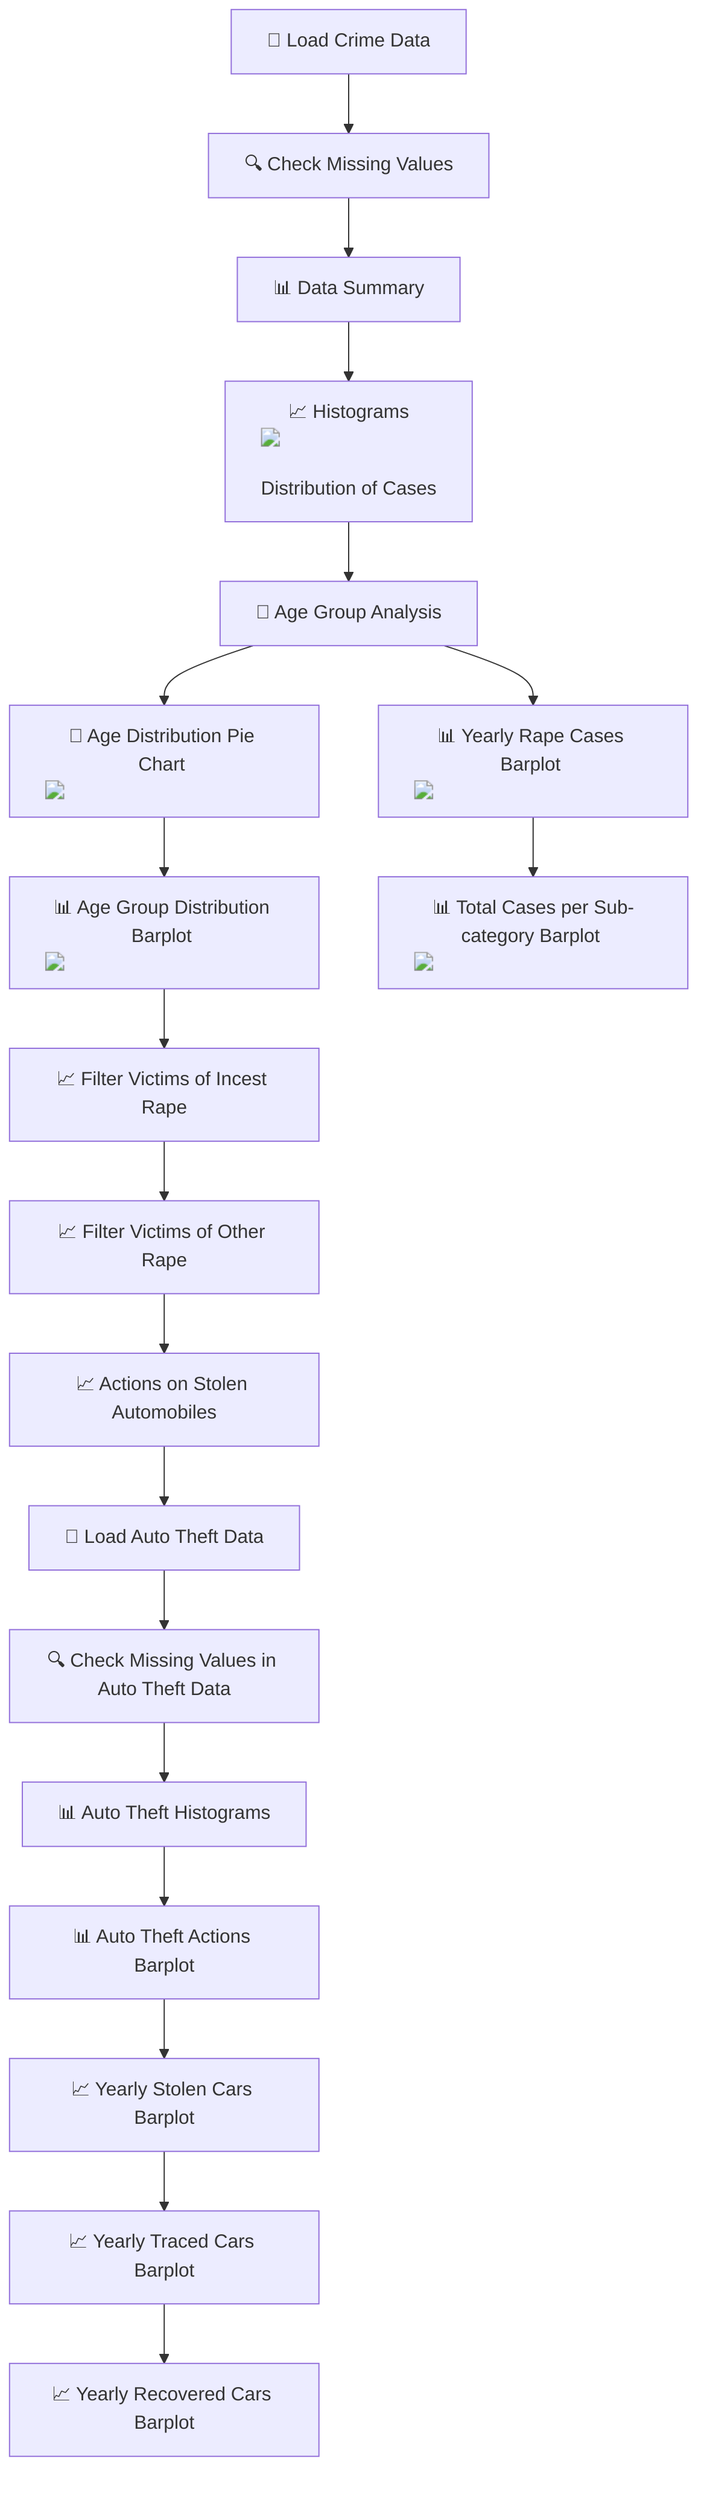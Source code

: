 flowchart TD
    A["📁 Load Crime Data"] --> B["🔍 Check Missing Values"]
    B --> C["📊 Data Summary"]
    C --> D["📈 Histograms <img src='dummy_plots/hist_template.svg' /> <br/> Distribution of Cases"]
    D --> E["🧮 Age Group Analysis"]
    E --> F["🍰 Age Distribution Pie Chart <img src='dummy_plots/pie_chart_template.svg' />"]
    E --> G["📊 Yearly Rape Cases Barplot <img src='dummy_plots/barplot_template.svg' />"]
    F --> H["📊 Age Group Distribution Barplot <img src='dummy_plots/barplot_template.svg' />"]
    G --> I["📊 Total Cases per Sub-category Barplot <img src='dummy_plots/barplot_template.svg' />"]
    H --> J["📈 Filter Victims of Incest Rape"]
    J --> K["📈 Filter Victims of Other Rape"]
    K --> L["📈 Actions on Stolen Automobiles"]
    L --> M["🔄 Load Auto Theft Data"]
    M --> N["🔍 Check Missing Values in Auto Theft Data"]
    N --> O["📊 Auto Theft Histograms"]
    O --> P["📊 Auto Theft Actions Barplot"]
    P --> Q["📈 Yearly Stolen Cars Barplot"]
    Q --> R["📈 Yearly Traced Cars Barplot"]
    R --> S["📈 Yearly Recovered Cars Barplot"]
